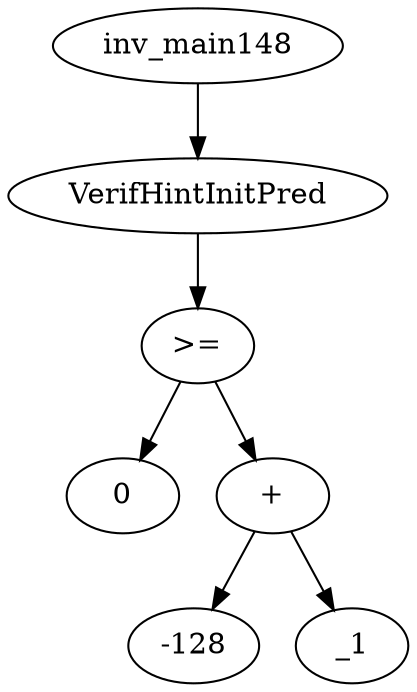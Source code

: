 digraph dag {
0 [label="inv_main148"];
1 [label="VerifHintInitPred"];
2 [label=">="];
3 [label="0"];
4 [label="+"];
5 [label="-128"];
6 [label="_1"];
0->1
1->2
2->4
2 -> 3
4->6
4 -> 5
}
